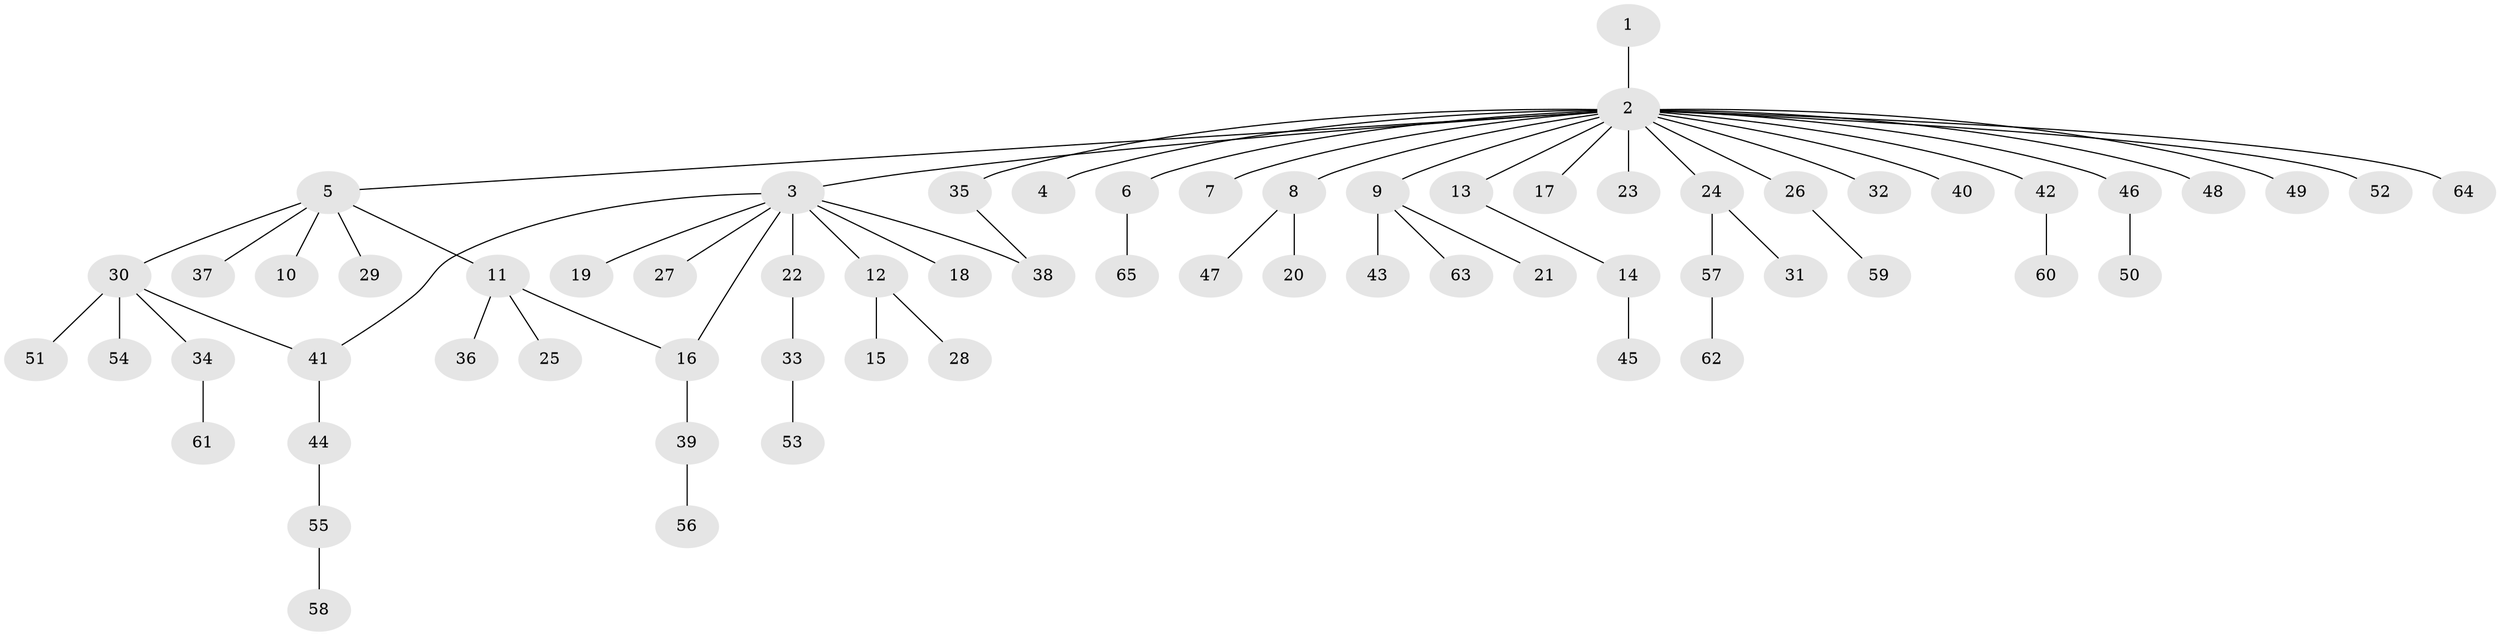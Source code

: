 // coarse degree distribution, {1: 0.675, 21: 0.025, 2: 0.15, 7: 0.025, 3: 0.075, 4: 0.05}
// Generated by graph-tools (version 1.1) at 2025/36/03/04/25 23:36:48]
// undirected, 65 vertices, 67 edges
graph export_dot {
  node [color=gray90,style=filled];
  1;
  2;
  3;
  4;
  5;
  6;
  7;
  8;
  9;
  10;
  11;
  12;
  13;
  14;
  15;
  16;
  17;
  18;
  19;
  20;
  21;
  22;
  23;
  24;
  25;
  26;
  27;
  28;
  29;
  30;
  31;
  32;
  33;
  34;
  35;
  36;
  37;
  38;
  39;
  40;
  41;
  42;
  43;
  44;
  45;
  46;
  47;
  48;
  49;
  50;
  51;
  52;
  53;
  54;
  55;
  56;
  57;
  58;
  59;
  60;
  61;
  62;
  63;
  64;
  65;
  1 -- 2;
  2 -- 3;
  2 -- 4;
  2 -- 5;
  2 -- 6;
  2 -- 7;
  2 -- 8;
  2 -- 9;
  2 -- 13;
  2 -- 17;
  2 -- 23;
  2 -- 24;
  2 -- 26;
  2 -- 32;
  2 -- 35;
  2 -- 40;
  2 -- 42;
  2 -- 46;
  2 -- 48;
  2 -- 49;
  2 -- 52;
  2 -- 64;
  3 -- 12;
  3 -- 16;
  3 -- 18;
  3 -- 19;
  3 -- 22;
  3 -- 27;
  3 -- 38;
  3 -- 41;
  5 -- 10;
  5 -- 11;
  5 -- 29;
  5 -- 30;
  5 -- 37;
  6 -- 65;
  8 -- 20;
  8 -- 47;
  9 -- 21;
  9 -- 43;
  9 -- 63;
  11 -- 16;
  11 -- 25;
  11 -- 36;
  12 -- 15;
  12 -- 28;
  13 -- 14;
  14 -- 45;
  16 -- 39;
  22 -- 33;
  24 -- 31;
  24 -- 57;
  26 -- 59;
  30 -- 34;
  30 -- 41;
  30 -- 51;
  30 -- 54;
  33 -- 53;
  34 -- 61;
  35 -- 38;
  39 -- 56;
  41 -- 44;
  42 -- 60;
  44 -- 55;
  46 -- 50;
  55 -- 58;
  57 -- 62;
}

